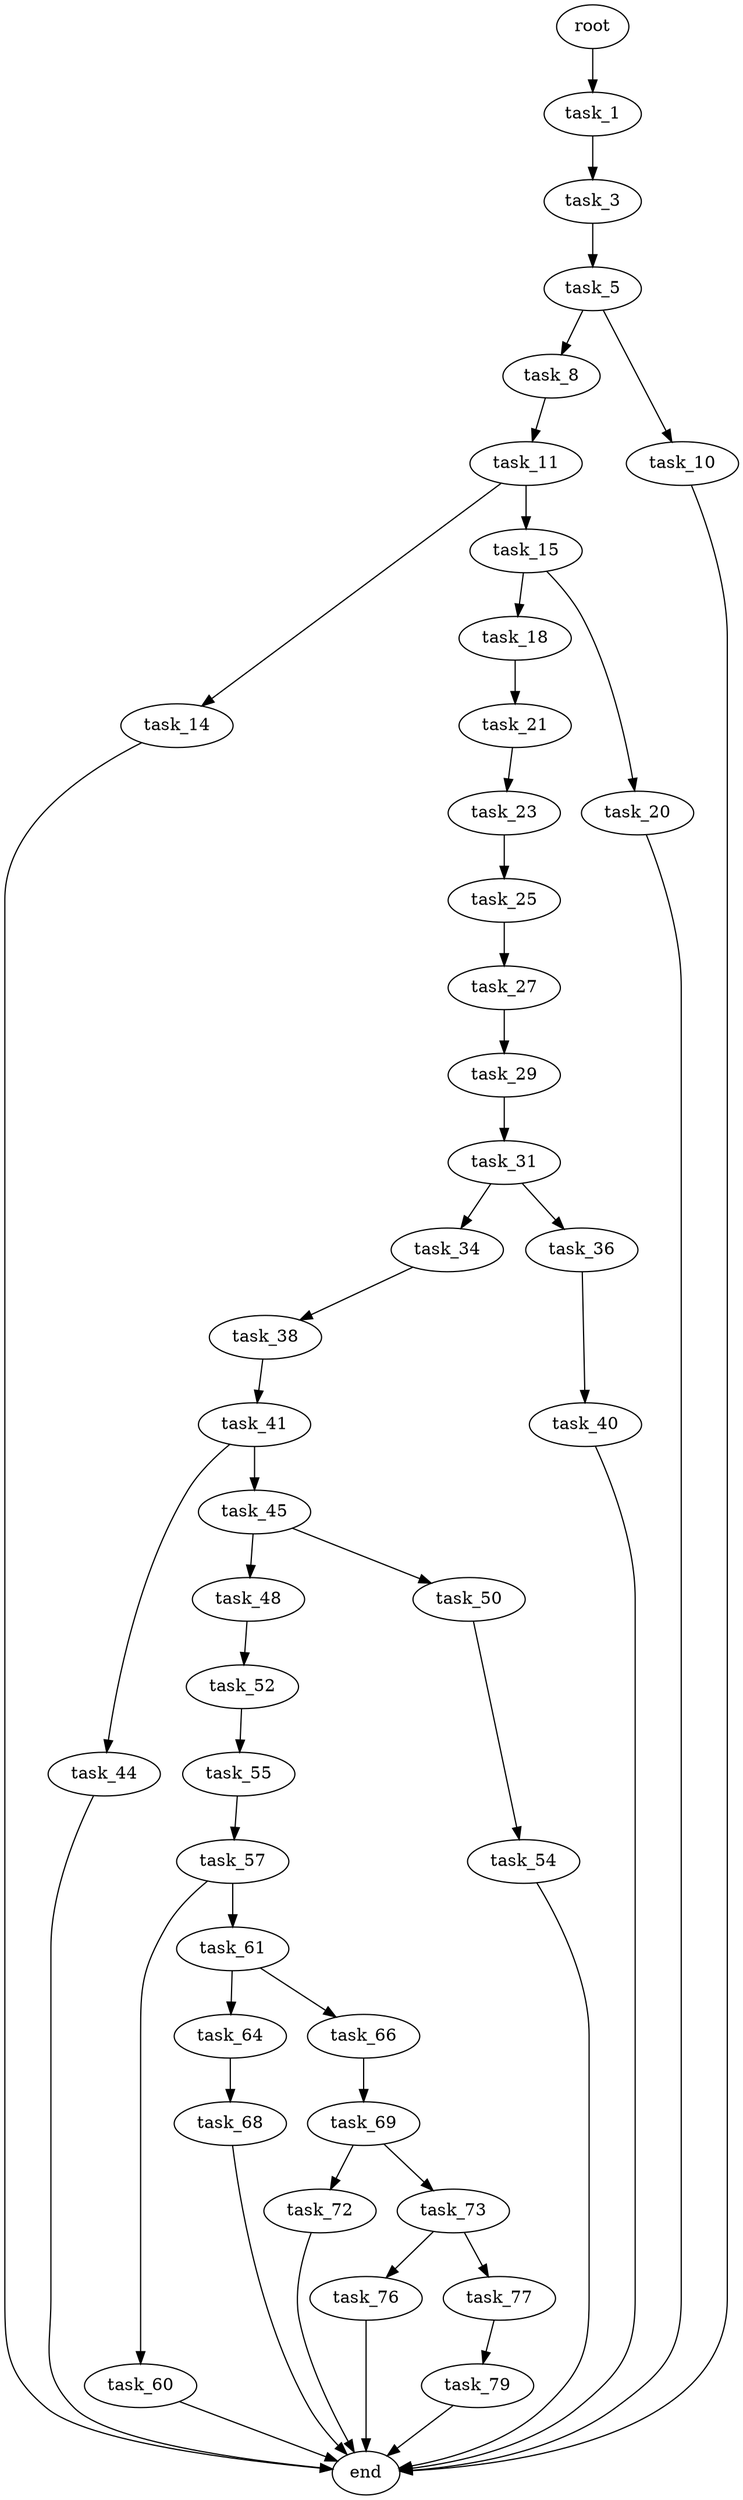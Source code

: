 digraph G {
  root [size="0.000000"];
  task_1 [size="420148241084.000000"];
  task_3 [size="290054880039.000000"];
  task_5 [size="851024887908.000000"];
  task_8 [size="134217728000.000000"];
  task_10 [size="68719476736.000000"];
  task_11 [size="4015320317.000000"];
  end [size="0.000000"];
  task_14 [size="69529002720.000000"];
  task_15 [size="134217728000.000000"];
  task_18 [size="1073741824000.000000"];
  task_20 [size="884664177079.000000"];
  task_21 [size="231928233984.000000"];
  task_23 [size="800791726903.000000"];
  task_25 [size="9848320479.000000"];
  task_27 [size="1171071727.000000"];
  task_29 [size="1073741824000.000000"];
  task_31 [size="31793838744.000000"];
  task_34 [size="43466205022.000000"];
  task_36 [size="740184086912.000000"];
  task_38 [size="260630554096.000000"];
  task_40 [size="16700267714.000000"];
  task_41 [size="7772649780.000000"];
  task_44 [size="37865931805.000000"];
  task_45 [size="1547616341.000000"];
  task_48 [size="297820982159.000000"];
  task_50 [size="1073741824000.000000"];
  task_52 [size="782757789696.000000"];
  task_54 [size="231928233984.000000"];
  task_55 [size="594829845720.000000"];
  task_57 [size="789134925.000000"];
  task_60 [size="1162885978.000000"];
  task_61 [size="904084942633.000000"];
  task_64 [size="1073741824000.000000"];
  task_66 [size="368293445632.000000"];
  task_68 [size="549755813888.000000"];
  task_69 [size="549755813888.000000"];
  task_72 [size="368293445632.000000"];
  task_73 [size="713707827664.000000"];
  task_76 [size="107927907462.000000"];
  task_77 [size="437965487714.000000"];
  task_79 [size="8589934592.000000"];

  root -> task_1 [size="1.000000"];
  task_1 -> task_3 [size="838860800.000000"];
  task_3 -> task_5 [size="838860800.000000"];
  task_5 -> task_8 [size="536870912.000000"];
  task_5 -> task_10 [size="536870912.000000"];
  task_8 -> task_11 [size="209715200.000000"];
  task_10 -> end [size="1.000000"];
  task_11 -> task_14 [size="75497472.000000"];
  task_11 -> task_15 [size="75497472.000000"];
  task_14 -> end [size="1.000000"];
  task_15 -> task_18 [size="209715200.000000"];
  task_15 -> task_20 [size="209715200.000000"];
  task_18 -> task_21 [size="838860800.000000"];
  task_20 -> end [size="1.000000"];
  task_21 -> task_23 [size="301989888.000000"];
  task_23 -> task_25 [size="679477248.000000"];
  task_25 -> task_27 [size="411041792.000000"];
  task_27 -> task_29 [size="33554432.000000"];
  task_29 -> task_31 [size="838860800.000000"];
  task_31 -> task_34 [size="838860800.000000"];
  task_31 -> task_36 [size="838860800.000000"];
  task_34 -> task_38 [size="838860800.000000"];
  task_36 -> task_40 [size="838860800.000000"];
  task_38 -> task_41 [size="301989888.000000"];
  task_40 -> end [size="1.000000"];
  task_41 -> task_44 [size="209715200.000000"];
  task_41 -> task_45 [size="209715200.000000"];
  task_44 -> end [size="1.000000"];
  task_45 -> task_48 [size="33554432.000000"];
  task_45 -> task_50 [size="33554432.000000"];
  task_48 -> task_52 [size="301989888.000000"];
  task_50 -> task_54 [size="838860800.000000"];
  task_52 -> task_55 [size="679477248.000000"];
  task_54 -> end [size="1.000000"];
  task_55 -> task_57 [size="679477248.000000"];
  task_57 -> task_60 [size="75497472.000000"];
  task_57 -> task_61 [size="75497472.000000"];
  task_60 -> end [size="1.000000"];
  task_61 -> task_64 [size="679477248.000000"];
  task_61 -> task_66 [size="679477248.000000"];
  task_64 -> task_68 [size="838860800.000000"];
  task_66 -> task_69 [size="411041792.000000"];
  task_68 -> end [size="1.000000"];
  task_69 -> task_72 [size="536870912.000000"];
  task_69 -> task_73 [size="536870912.000000"];
  task_72 -> end [size="1.000000"];
  task_73 -> task_76 [size="536870912.000000"];
  task_73 -> task_77 [size="536870912.000000"];
  task_76 -> end [size="1.000000"];
  task_77 -> task_79 [size="301989888.000000"];
  task_79 -> end [size="1.000000"];
}

